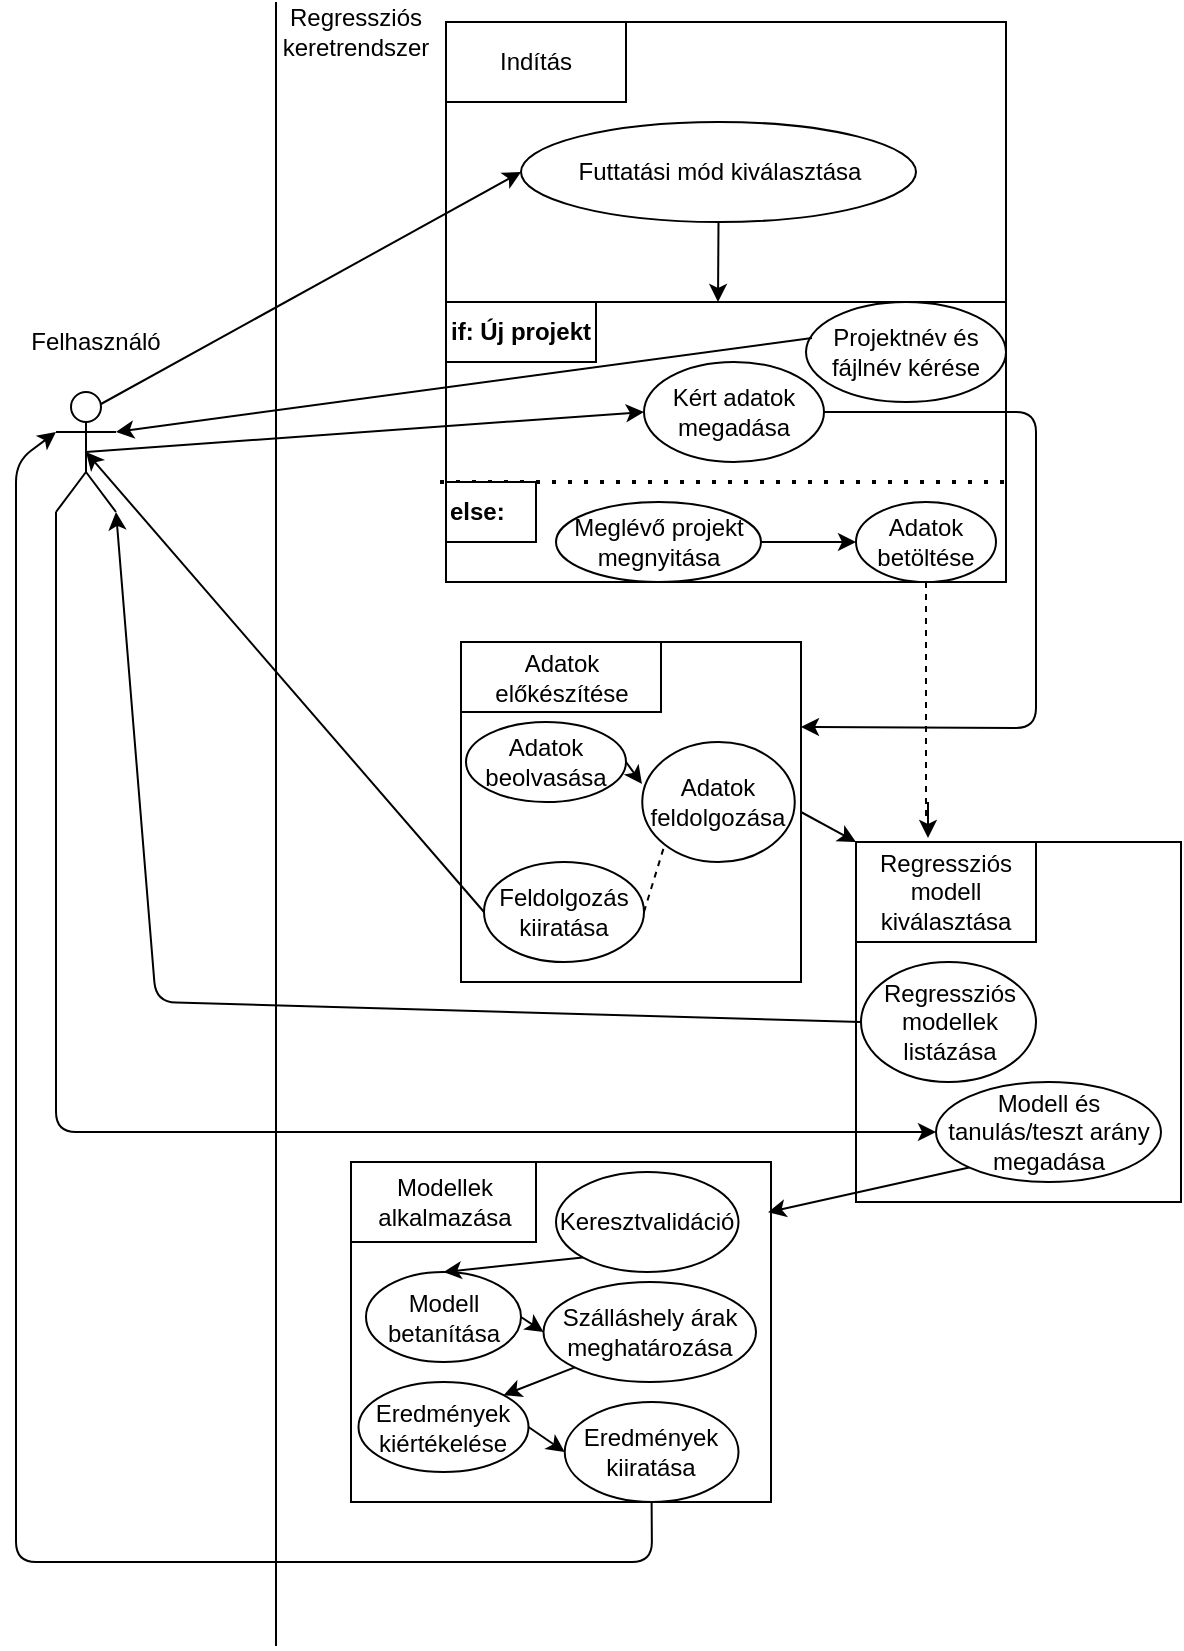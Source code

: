 <mxfile version="14.5.1" type="github">
  <diagram name="Page-1" id="b5b7bab2-c9e2-2cf4-8b2a-24fd1a2a6d21">
    <mxGraphModel dx="1038" dy="547" grid="1" gridSize="10" guides="1" tooltips="1" connect="1" arrows="1" fold="1" page="1" pageScale="1" pageWidth="827" pageHeight="1169" background="#ffffff" math="0" shadow="0">
      <root>
        <mxCell id="0" />
        <mxCell id="1" parent="0" />
        <mxCell id="VDja91TDTHWUjQdQ_YD6-5" value="" style="shape=umlActor;verticalLabelPosition=bottom;verticalAlign=top;html=1;outlineConnect=0;" parent="1" vertex="1">
          <mxGeometry x="30" y="195" width="30" height="60" as="geometry" />
        </mxCell>
        <mxCell id="VDja91TDTHWUjQdQ_YD6-6" value="" style="whiteSpace=wrap;html=1;aspect=fixed;" parent="1" vertex="1">
          <mxGeometry x="225" y="10" width="280" height="280" as="geometry" />
        </mxCell>
        <mxCell id="VDja91TDTHWUjQdQ_YD6-7" value="Indítás" style="rounded=0;whiteSpace=wrap;html=1;" parent="1" vertex="1">
          <mxGeometry x="225" y="10" width="90" height="40" as="geometry" />
        </mxCell>
        <mxCell id="VDja91TDTHWUjQdQ_YD6-10" value="Futtatási mód kiválasztása" style="ellipse;whiteSpace=wrap;html=1;" parent="1" vertex="1">
          <mxGeometry x="262.5" y="60" width="197.5" height="50" as="geometry" />
        </mxCell>
        <mxCell id="VDja91TDTHWUjQdQ_YD6-11" value="" style="endArrow=classic;html=1;entryX=0;entryY=0.5;entryDx=0;entryDy=0;exitX=0.75;exitY=0.1;exitDx=0;exitDy=0;exitPerimeter=0;" parent="1" source="VDja91TDTHWUjQdQ_YD6-5" target="VDja91TDTHWUjQdQ_YD6-10" edge="1">
          <mxGeometry width="50" height="50" relative="1" as="geometry">
            <mxPoint x="420" y="600" as="sourcePoint" />
            <mxPoint x="470" y="550" as="targetPoint" />
          </mxGeometry>
        </mxCell>
        <mxCell id="a41Xc3c4UvRuNH48oTIH-6" value="Felhasználó" style="text;html=1;strokeColor=none;fillColor=none;align=center;verticalAlign=middle;whiteSpace=wrap;rounded=0;" parent="1" vertex="1">
          <mxGeometry x="30" y="160" width="40" height="20" as="geometry" />
        </mxCell>
        <mxCell id="a41Xc3c4UvRuNH48oTIH-8" value="" style="rounded=0;whiteSpace=wrap;html=1;" parent="1" vertex="1">
          <mxGeometry x="232.5" y="320" width="170" height="170" as="geometry" />
        </mxCell>
        <mxCell id="a41Xc3c4UvRuNH48oTIH-9" value="Adatok előkészítése" style="rounded=0;whiteSpace=wrap;html=1;" parent="1" vertex="1">
          <mxGeometry x="232.5" y="320" width="100" height="35" as="geometry" />
        </mxCell>
        <mxCell id="a41Xc3c4UvRuNH48oTIH-20" value="Feldolgozás kiiratása" style="ellipse;whiteSpace=wrap;html=1;" parent="1" vertex="1">
          <mxGeometry x="244" y="430" width="80" height="50" as="geometry" />
        </mxCell>
        <mxCell id="a41Xc3c4UvRuNH48oTIH-21" value="" style="endArrow=classic;html=1;exitX=0;exitY=0.5;exitDx=0;exitDy=0;" parent="1" source="a41Xc3c4UvRuNH48oTIH-20" edge="1">
          <mxGeometry width="50" height="50" relative="1" as="geometry">
            <mxPoint x="390" y="600" as="sourcePoint" />
            <mxPoint x="45" y="225" as="targetPoint" />
            <Array as="points" />
          </mxGeometry>
        </mxCell>
        <mxCell id="a-5dXLb5nucpu_UxBbyH-3" value="" style="endArrow=none;dashed=1;html=1;exitX=1;exitY=0.5;exitDx=0;exitDy=0;entryX=0;entryY=1;entryDx=0;entryDy=0;" parent="1" source="a41Xc3c4UvRuNH48oTIH-20" target="LnnYWxtxsYJN01czpEKV-36" edge="1">
          <mxGeometry width="50" height="50" relative="1" as="geometry">
            <mxPoint x="260" y="580" as="sourcePoint" />
            <mxPoint x="367.5" y="555" as="targetPoint" />
          </mxGeometry>
        </mxCell>
        <mxCell id="a-5dXLb5nucpu_UxBbyH-8" value="Regressziós keretrendszer" style="text;html=1;strokeColor=none;fillColor=none;align=center;verticalAlign=middle;whiteSpace=wrap;rounded=0;" parent="1" vertex="1">
          <mxGeometry x="140" width="80" height="30" as="geometry" />
        </mxCell>
        <mxCell id="a-5dXLb5nucpu_UxBbyH-9" value="" style="endArrow=none;html=1;" parent="1" edge="1">
          <mxGeometry width="50" height="50" relative="1" as="geometry">
            <mxPoint x="140" as="sourcePoint" />
            <mxPoint x="140" y="822" as="targetPoint" />
          </mxGeometry>
        </mxCell>
        <mxCell id="LnnYWxtxsYJN01czpEKV-2" value="" style="endArrow=none;html=1;exitX=0;exitY=0.5;exitDx=0;exitDy=0;entryX=1;entryY=0.5;entryDx=0;entryDy=0;" edge="1" parent="1" source="VDja91TDTHWUjQdQ_YD6-6" target="VDja91TDTHWUjQdQ_YD6-6">
          <mxGeometry width="50" height="50" relative="1" as="geometry">
            <mxPoint x="380" y="270" as="sourcePoint" />
            <mxPoint x="430" y="220" as="targetPoint" />
          </mxGeometry>
        </mxCell>
        <mxCell id="LnnYWxtxsYJN01czpEKV-4" value="&lt;b&gt;if: Új projekt&lt;br&gt;&lt;/b&gt;" style="rounded=0;whiteSpace=wrap;html=1;" vertex="1" parent="1">
          <mxGeometry x="225" y="150" width="75" height="30" as="geometry" />
        </mxCell>
        <mxCell id="LnnYWxtxsYJN01czpEKV-5" value="Projektnév és fájlnév kérése" style="ellipse;whiteSpace=wrap;html=1;" vertex="1" parent="1">
          <mxGeometry x="405" y="150" width="100" height="50" as="geometry" />
        </mxCell>
        <mxCell id="LnnYWxtxsYJN01czpEKV-6" value="" style="endArrow=classic;html=1;exitX=0.03;exitY=0.36;exitDx=0;exitDy=0;entryX=1;entryY=0.333;entryDx=0;entryDy=0;entryPerimeter=0;exitPerimeter=0;" edge="1" parent="1" source="LnnYWxtxsYJN01czpEKV-5" target="VDja91TDTHWUjQdQ_YD6-5">
          <mxGeometry width="50" height="50" relative="1" as="geometry">
            <mxPoint x="380" y="270" as="sourcePoint" />
            <mxPoint x="430" y="220" as="targetPoint" />
          </mxGeometry>
        </mxCell>
        <mxCell id="LnnYWxtxsYJN01czpEKV-7" value="Kért adatok megadása" style="ellipse;whiteSpace=wrap;html=1;" vertex="1" parent="1">
          <mxGeometry x="324" y="180" width="90" height="50" as="geometry" />
        </mxCell>
        <mxCell id="LnnYWxtxsYJN01czpEKV-12" value="" style="endArrow=classic;html=1;exitX=0.5;exitY=0.5;exitDx=0;exitDy=0;exitPerimeter=0;entryX=0;entryY=0.5;entryDx=0;entryDy=0;" edge="1" parent="1" source="VDja91TDTHWUjQdQ_YD6-5" target="LnnYWxtxsYJN01czpEKV-7">
          <mxGeometry width="50" height="50" relative="1" as="geometry">
            <mxPoint x="380" y="270" as="sourcePoint" />
            <mxPoint x="430" y="220" as="targetPoint" />
          </mxGeometry>
        </mxCell>
        <mxCell id="LnnYWxtxsYJN01czpEKV-22" value="" style="endArrow=classic;html=1;exitX=0.5;exitY=1;exitDx=0;exitDy=0;" edge="1" parent="1" source="VDja91TDTHWUjQdQ_YD6-10">
          <mxGeometry width="50" height="50" relative="1" as="geometry">
            <mxPoint x="380" y="270" as="sourcePoint" />
            <mxPoint x="361" y="150" as="targetPoint" />
          </mxGeometry>
        </mxCell>
        <mxCell id="LnnYWxtxsYJN01czpEKV-27" value="" style="endArrow=none;dashed=1;html=1;dashPattern=1 3;strokeWidth=2;" edge="1" parent="1">
          <mxGeometry width="50" height="50" relative="1" as="geometry">
            <mxPoint x="504" y="240" as="sourcePoint" />
            <mxPoint x="222" y="240" as="targetPoint" />
          </mxGeometry>
        </mxCell>
        <mxCell id="LnnYWxtxsYJN01czpEKV-28" value="&lt;div align=&quot;left&quot;&gt;&lt;b&gt;else:&lt;/b&gt;&lt;/div&gt;" style="rounded=0;whiteSpace=wrap;html=1;align=left;" vertex="1" parent="1">
          <mxGeometry x="225" y="240" width="45" height="30" as="geometry" />
        </mxCell>
        <mxCell id="LnnYWxtxsYJN01czpEKV-29" value="Meglévő projekt megnyitása" style="ellipse;whiteSpace=wrap;html=1;" vertex="1" parent="1">
          <mxGeometry x="280" y="250" width="102.5" height="40" as="geometry" />
        </mxCell>
        <mxCell id="LnnYWxtxsYJN01czpEKV-32" value="Adatok betöltése" style="ellipse;whiteSpace=wrap;html=1;" vertex="1" parent="1">
          <mxGeometry x="430" y="250" width="70" height="40" as="geometry" />
        </mxCell>
        <mxCell id="LnnYWxtxsYJN01czpEKV-33" value="" style="endArrow=classic;html=1;exitX=1;exitY=0.5;exitDx=0;exitDy=0;entryX=0;entryY=0.5;entryDx=0;entryDy=0;" edge="1" parent="1" source="LnnYWxtxsYJN01czpEKV-29" target="LnnYWxtxsYJN01czpEKV-32">
          <mxGeometry width="50" height="50" relative="1" as="geometry">
            <mxPoint x="380" y="270" as="sourcePoint" />
            <mxPoint x="430" y="220" as="targetPoint" />
          </mxGeometry>
        </mxCell>
        <mxCell id="LnnYWxtxsYJN01czpEKV-34" value="" style="endArrow=classic;html=1;exitX=1;exitY=0.5;exitDx=0;exitDy=0;entryX=1;entryY=0.25;entryDx=0;entryDy=0;" edge="1" parent="1" source="LnnYWxtxsYJN01czpEKV-7" target="a41Xc3c4UvRuNH48oTIH-8">
          <mxGeometry width="50" height="50" relative="1" as="geometry">
            <mxPoint x="380" y="420" as="sourcePoint" />
            <mxPoint x="520" y="340" as="targetPoint" />
            <Array as="points">
              <mxPoint x="520" y="205" />
              <mxPoint x="520" y="363" />
            </Array>
          </mxGeometry>
        </mxCell>
        <mxCell id="LnnYWxtxsYJN01czpEKV-35" value="Adatok beolvasása" style="ellipse;whiteSpace=wrap;html=1;" vertex="1" parent="1">
          <mxGeometry x="235" y="360" width="80" height="40" as="geometry" />
        </mxCell>
        <mxCell id="LnnYWxtxsYJN01czpEKV-36" value="Adatok feldolgozása" style="ellipse;whiteSpace=wrap;html=1;" vertex="1" parent="1">
          <mxGeometry x="323.13" y="370" width="76.25" height="60" as="geometry" />
        </mxCell>
        <mxCell id="LnnYWxtxsYJN01czpEKV-37" value="" style="endArrow=classic;html=1;exitX=1;exitY=0.5;exitDx=0;exitDy=0;entryX=-0.002;entryY=0.35;entryDx=0;entryDy=0;entryPerimeter=0;" edge="1" parent="1" source="LnnYWxtxsYJN01czpEKV-35" target="LnnYWxtxsYJN01czpEKV-36">
          <mxGeometry width="50" height="50" relative="1" as="geometry">
            <mxPoint x="380" y="420" as="sourcePoint" />
            <mxPoint x="430" y="370" as="targetPoint" />
          </mxGeometry>
        </mxCell>
        <mxCell id="LnnYWxtxsYJN01czpEKV-40" value="" style="rounded=0;whiteSpace=wrap;html=1;" vertex="1" parent="1">
          <mxGeometry x="430" y="420" width="162.5" height="180" as="geometry" />
        </mxCell>
        <mxCell id="LnnYWxtxsYJN01czpEKV-41" value="Regressziós modell kiválasztása" style="rounded=0;whiteSpace=wrap;html=1;" vertex="1" parent="1">
          <mxGeometry x="430" y="420" width="90" height="50" as="geometry" />
        </mxCell>
        <mxCell id="LnnYWxtxsYJN01czpEKV-42" value="Regressziós modellek listázása" style="ellipse;whiteSpace=wrap;html=1;" vertex="1" parent="1">
          <mxGeometry x="432.5" y="480" width="87.5" height="60" as="geometry" />
        </mxCell>
        <mxCell id="LnnYWxtxsYJN01czpEKV-43" value="" style="endArrow=classic;html=1;exitX=0;exitY=0.5;exitDx=0;exitDy=0;entryX=1;entryY=1;entryDx=0;entryDy=0;entryPerimeter=0;" edge="1" parent="1" source="LnnYWxtxsYJN01czpEKV-42" target="VDja91TDTHWUjQdQ_YD6-5">
          <mxGeometry width="50" height="50" relative="1" as="geometry">
            <mxPoint x="380" y="440" as="sourcePoint" />
            <mxPoint x="70" y="510" as="targetPoint" />
            <Array as="points">
              <mxPoint x="80" y="500" />
            </Array>
          </mxGeometry>
        </mxCell>
        <mxCell id="LnnYWxtxsYJN01czpEKV-44" value="Modell és tanulás/teszt arány megadása" style="ellipse;whiteSpace=wrap;html=1;" vertex="1" parent="1">
          <mxGeometry x="470" y="540" width="112.5" height="50" as="geometry" />
        </mxCell>
        <mxCell id="LnnYWxtxsYJN01czpEKV-45" value="" style="endArrow=classic;html=1;exitX=0;exitY=1;exitDx=0;exitDy=0;exitPerimeter=0;entryX=0;entryY=0.5;entryDx=0;entryDy=0;" edge="1" parent="1" source="VDja91TDTHWUjQdQ_YD6-5" target="LnnYWxtxsYJN01czpEKV-44">
          <mxGeometry width="50" height="50" relative="1" as="geometry">
            <mxPoint x="380" y="390" as="sourcePoint" />
            <mxPoint x="50" y="520" as="targetPoint" />
            <Array as="points">
              <mxPoint x="30" y="565" />
            </Array>
          </mxGeometry>
        </mxCell>
        <mxCell id="LnnYWxtxsYJN01czpEKV-46" value="" style="endArrow=classic;html=1;exitX=1;exitY=0.5;exitDx=0;exitDy=0;entryX=0;entryY=0;entryDx=0;entryDy=0;" edge="1" parent="1" source="a41Xc3c4UvRuNH48oTIH-8" target="LnnYWxtxsYJN01czpEKV-41">
          <mxGeometry width="50" height="50" relative="1" as="geometry">
            <mxPoint x="380" y="510" as="sourcePoint" />
            <mxPoint x="430" y="460" as="targetPoint" />
          </mxGeometry>
        </mxCell>
        <mxCell id="LnnYWxtxsYJN01czpEKV-48" value="" style="endArrow=classic;html=1;exitX=0.5;exitY=0;exitDx=0;exitDy=0;entryX=0.5;entryY=0;entryDx=0;entryDy=0;" edge="1" parent="1" source="LnnYWxtxsYJN01czpEKV-41" target="LnnYWxtxsYJN01czpEKV-41">
          <mxGeometry width="50" height="50" relative="1" as="geometry">
            <mxPoint x="380" y="510" as="sourcePoint" />
            <mxPoint x="430" y="460" as="targetPoint" />
          </mxGeometry>
        </mxCell>
        <mxCell id="LnnYWxtxsYJN01czpEKV-49" value="" style="endArrow=none;dashed=1;html=1;exitX=0.5;exitY=1;exitDx=0;exitDy=0;" edge="1" parent="1" source="LnnYWxtxsYJN01czpEKV-32">
          <mxGeometry width="50" height="50" relative="1" as="geometry">
            <mxPoint x="380" y="440" as="sourcePoint" />
            <mxPoint x="465" y="410" as="targetPoint" />
          </mxGeometry>
        </mxCell>
        <mxCell id="LnnYWxtxsYJN01czpEKV-50" value="" style="endArrow=classic;html=1;entryX=0.4;entryY=-0.04;entryDx=0;entryDy=0;entryPerimeter=0;" edge="1" parent="1" target="LnnYWxtxsYJN01czpEKV-41">
          <mxGeometry width="50" height="50" relative="1" as="geometry">
            <mxPoint x="466" y="400" as="sourcePoint" />
            <mxPoint x="430" y="390" as="targetPoint" />
            <Array as="points">
              <mxPoint x="466" y="418" />
            </Array>
          </mxGeometry>
        </mxCell>
        <mxCell id="LnnYWxtxsYJN01czpEKV-51" value="" style="rounded=0;whiteSpace=wrap;html=1;" vertex="1" parent="1">
          <mxGeometry x="177.5" y="580" width="210" height="170" as="geometry" />
        </mxCell>
        <mxCell id="LnnYWxtxsYJN01czpEKV-54" value="Modellek alkalmazása" style="rounded=0;whiteSpace=wrap;html=1;" vertex="1" parent="1">
          <mxGeometry x="177.5" y="580" width="92.5" height="40" as="geometry" />
        </mxCell>
        <mxCell id="LnnYWxtxsYJN01czpEKV-55" value="" style="endArrow=classic;html=1;exitX=0;exitY=1;exitDx=0;exitDy=0;entryX=0.993;entryY=0.148;entryDx=0;entryDy=0;entryPerimeter=0;" edge="1" parent="1" source="LnnYWxtxsYJN01czpEKV-44" target="LnnYWxtxsYJN01czpEKV-51">
          <mxGeometry width="50" height="50" relative="1" as="geometry">
            <mxPoint x="380" y="540" as="sourcePoint" />
            <mxPoint x="430" y="490" as="targetPoint" />
          </mxGeometry>
        </mxCell>
        <mxCell id="LnnYWxtxsYJN01czpEKV-56" value="Keresztvalidáció" style="ellipse;whiteSpace=wrap;html=1;" vertex="1" parent="1">
          <mxGeometry x="280" y="585" width="91.25" height="50" as="geometry" />
        </mxCell>
        <mxCell id="LnnYWxtxsYJN01czpEKV-58" value="Modell betanítása" style="ellipse;whiteSpace=wrap;html=1;" vertex="1" parent="1">
          <mxGeometry x="185" y="635" width="77.5" height="45" as="geometry" />
        </mxCell>
        <mxCell id="LnnYWxtxsYJN01czpEKV-59" value="Szálláshely árak meghatározása" style="ellipse;whiteSpace=wrap;html=1;" vertex="1" parent="1">
          <mxGeometry x="273.75" y="640" width="106.25" height="50" as="geometry" />
        </mxCell>
        <mxCell id="LnnYWxtxsYJN01czpEKV-60" value="Eredmények kiértékelése" style="ellipse;whiteSpace=wrap;html=1;" vertex="1" parent="1">
          <mxGeometry x="181.25" y="690" width="85" height="45" as="geometry" />
        </mxCell>
        <mxCell id="LnnYWxtxsYJN01czpEKV-61" value="" style="endArrow=classic;html=1;exitX=0;exitY=1;exitDx=0;exitDy=0;entryX=0.5;entryY=0;entryDx=0;entryDy=0;" edge="1" parent="1" source="LnnYWxtxsYJN01czpEKV-56" target="LnnYWxtxsYJN01czpEKV-58">
          <mxGeometry width="50" height="50" relative="1" as="geometry">
            <mxPoint x="380" y="630" as="sourcePoint" />
            <mxPoint x="430" y="580" as="targetPoint" />
          </mxGeometry>
        </mxCell>
        <mxCell id="LnnYWxtxsYJN01czpEKV-62" value="" style="endArrow=classic;html=1;exitX=1;exitY=0.5;exitDx=0;exitDy=0;entryX=0;entryY=0.5;entryDx=0;entryDy=0;" edge="1" parent="1" source="LnnYWxtxsYJN01czpEKV-58" target="LnnYWxtxsYJN01czpEKV-59">
          <mxGeometry width="50" height="50" relative="1" as="geometry">
            <mxPoint x="380" y="630" as="sourcePoint" />
            <mxPoint x="430" y="580" as="targetPoint" />
          </mxGeometry>
        </mxCell>
        <mxCell id="LnnYWxtxsYJN01czpEKV-63" value="" style="endArrow=classic;html=1;exitX=0;exitY=1;exitDx=0;exitDy=0;entryX=1;entryY=0;entryDx=0;entryDy=0;" edge="1" parent="1" source="LnnYWxtxsYJN01czpEKV-59" target="LnnYWxtxsYJN01czpEKV-60">
          <mxGeometry width="50" height="50" relative="1" as="geometry">
            <mxPoint x="380" y="630" as="sourcePoint" />
            <mxPoint x="430" y="580" as="targetPoint" />
          </mxGeometry>
        </mxCell>
        <mxCell id="LnnYWxtxsYJN01czpEKV-64" value="Eredmények kiiratása" style="ellipse;whiteSpace=wrap;html=1;" vertex="1" parent="1">
          <mxGeometry x="284.37" y="700" width="86.88" height="50" as="geometry" />
        </mxCell>
        <mxCell id="LnnYWxtxsYJN01czpEKV-67" value="" style="endArrow=classic;html=1;exitX=0.5;exitY=1;exitDx=0;exitDy=0;entryX=0;entryY=0.333;entryDx=0;entryDy=0;entryPerimeter=0;" edge="1" parent="1" source="LnnYWxtxsYJN01czpEKV-64" target="VDja91TDTHWUjQdQ_YD6-5">
          <mxGeometry width="50" height="50" relative="1" as="geometry">
            <mxPoint x="380" y="630" as="sourcePoint" />
            <mxPoint x="10" y="215" as="targetPoint" />
            <Array as="points">
              <mxPoint x="328" y="780" />
              <mxPoint x="10" y="780" />
              <mxPoint x="10" y="230" />
            </Array>
          </mxGeometry>
        </mxCell>
        <mxCell id="LnnYWxtxsYJN01czpEKV-68" value="" style="endArrow=classic;html=1;exitX=1;exitY=0.5;exitDx=0;exitDy=0;entryX=0;entryY=0.5;entryDx=0;entryDy=0;" edge="1" parent="1" source="LnnYWxtxsYJN01czpEKV-60" target="LnnYWxtxsYJN01czpEKV-64">
          <mxGeometry width="50" height="50" relative="1" as="geometry">
            <mxPoint x="380" y="660" as="sourcePoint" />
            <mxPoint x="430" y="610" as="targetPoint" />
          </mxGeometry>
        </mxCell>
      </root>
    </mxGraphModel>
  </diagram>
</mxfile>
